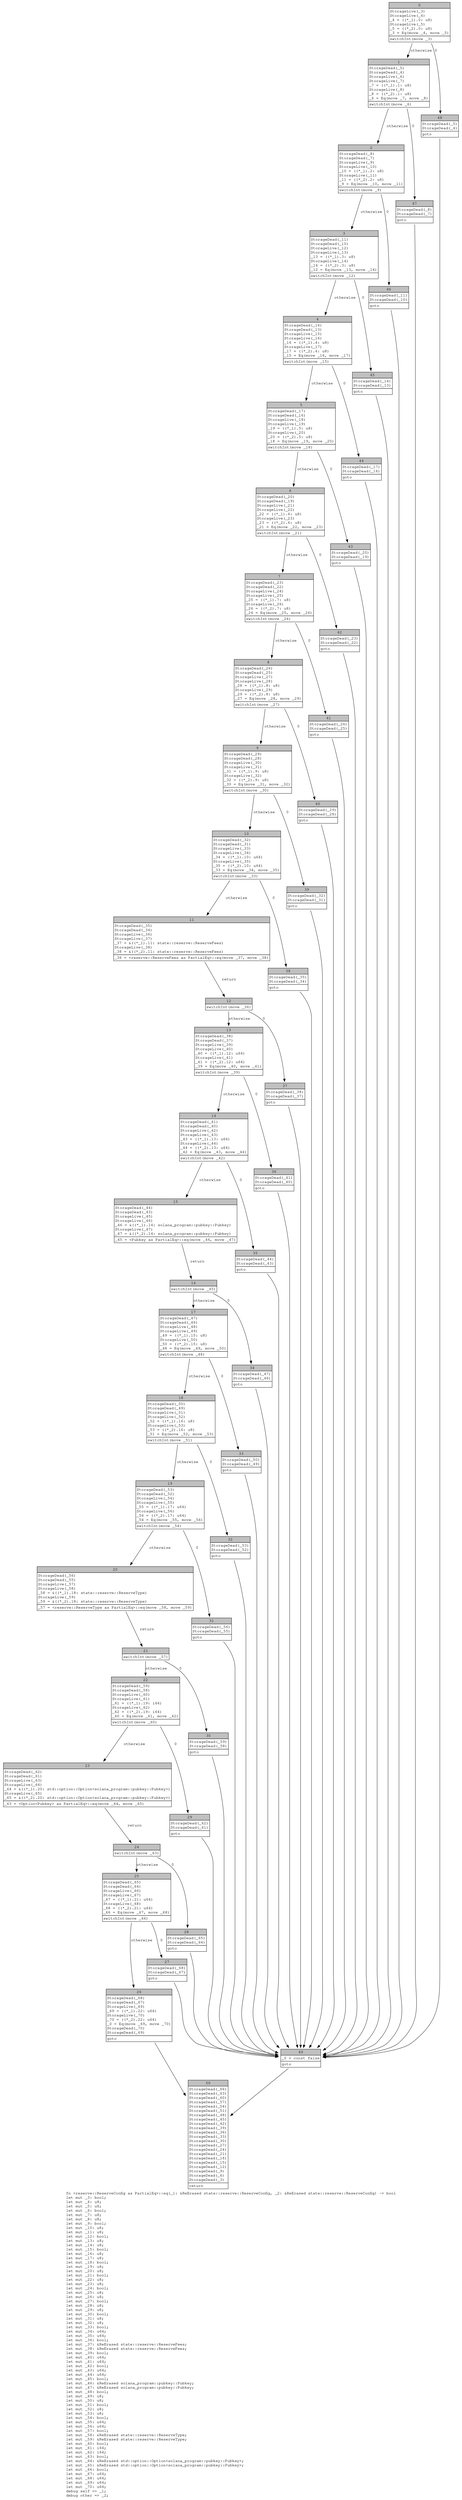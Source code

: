 digraph Mir_0_2397 {
    graph [fontname="Courier, monospace"];
    node [fontname="Courier, monospace"];
    edge [fontname="Courier, monospace"];
    label=<fn &lt;reserve::ReserveConfig as PartialEq&gt;::eq(_1: &amp;ReErased state::reserve::ReserveConfig, _2: &amp;ReErased state::reserve::ReserveConfig) -&gt; bool<br align="left"/>let mut _3: bool;<br align="left"/>let mut _4: u8;<br align="left"/>let mut _5: u8;<br align="left"/>let mut _6: bool;<br align="left"/>let mut _7: u8;<br align="left"/>let mut _8: u8;<br align="left"/>let mut _9: bool;<br align="left"/>let mut _10: u8;<br align="left"/>let mut _11: u8;<br align="left"/>let mut _12: bool;<br align="left"/>let mut _13: u8;<br align="left"/>let mut _14: u8;<br align="left"/>let mut _15: bool;<br align="left"/>let mut _16: u8;<br align="left"/>let mut _17: u8;<br align="left"/>let mut _18: bool;<br align="left"/>let mut _19: u8;<br align="left"/>let mut _20: u8;<br align="left"/>let mut _21: bool;<br align="left"/>let mut _22: u8;<br align="left"/>let mut _23: u8;<br align="left"/>let mut _24: bool;<br align="left"/>let mut _25: u8;<br align="left"/>let mut _26: u8;<br align="left"/>let mut _27: bool;<br align="left"/>let mut _28: u8;<br align="left"/>let mut _29: u8;<br align="left"/>let mut _30: bool;<br align="left"/>let mut _31: u8;<br align="left"/>let mut _32: u8;<br align="left"/>let mut _33: bool;<br align="left"/>let mut _34: u64;<br align="left"/>let mut _35: u64;<br align="left"/>let mut _36: bool;<br align="left"/>let mut _37: &amp;ReErased state::reserve::ReserveFees;<br align="left"/>let mut _38: &amp;ReErased state::reserve::ReserveFees;<br align="left"/>let mut _39: bool;<br align="left"/>let mut _40: u64;<br align="left"/>let mut _41: u64;<br align="left"/>let mut _42: bool;<br align="left"/>let mut _43: u64;<br align="left"/>let mut _44: u64;<br align="left"/>let mut _45: bool;<br align="left"/>let mut _46: &amp;ReErased solana_program::pubkey::Pubkey;<br align="left"/>let mut _47: &amp;ReErased solana_program::pubkey::Pubkey;<br align="left"/>let mut _48: bool;<br align="left"/>let mut _49: u8;<br align="left"/>let mut _50: u8;<br align="left"/>let mut _51: bool;<br align="left"/>let mut _52: u8;<br align="left"/>let mut _53: u8;<br align="left"/>let mut _54: bool;<br align="left"/>let mut _55: u64;<br align="left"/>let mut _56: u64;<br align="left"/>let mut _57: bool;<br align="left"/>let mut _58: &amp;ReErased state::reserve::ReserveType;<br align="left"/>let mut _59: &amp;ReErased state::reserve::ReserveType;<br align="left"/>let mut _60: bool;<br align="left"/>let mut _61: i64;<br align="left"/>let mut _62: i64;<br align="left"/>let mut _63: bool;<br align="left"/>let mut _64: &amp;ReErased std::option::Option&lt;solana_program::pubkey::Pubkey&gt;;<br align="left"/>let mut _65: &amp;ReErased std::option::Option&lt;solana_program::pubkey::Pubkey&gt;;<br align="left"/>let mut _66: bool;<br align="left"/>let mut _67: u64;<br align="left"/>let mut _68: u64;<br align="left"/>let mut _69: u64;<br align="left"/>let mut _70: u64;<br align="left"/>debug self =&gt; _1;<br align="left"/>debug other =&gt; _2;<br align="left"/>>;
    bb0__0_2397 [shape="none", label=<<table border="0" cellborder="1" cellspacing="0"><tr><td bgcolor="gray" align="center" colspan="1">0</td></tr><tr><td align="left" balign="left">StorageLive(_3)<br/>StorageLive(_4)<br/>_4 = ((*_1).0: u8)<br/>StorageLive(_5)<br/>_5 = ((*_2).0: u8)<br/>_3 = Eq(move _4, move _5)<br/></td></tr><tr><td align="left">switchInt(move _3)</td></tr></table>>];
    bb1__0_2397 [shape="none", label=<<table border="0" cellborder="1" cellspacing="0"><tr><td bgcolor="gray" align="center" colspan="1">1</td></tr><tr><td align="left" balign="left">StorageDead(_5)<br/>StorageDead(_4)<br/>StorageLive(_6)<br/>StorageLive(_7)<br/>_7 = ((*_1).1: u8)<br/>StorageLive(_8)<br/>_8 = ((*_2).1: u8)<br/>_6 = Eq(move _7, move _8)<br/></td></tr><tr><td align="left">switchInt(move _6)</td></tr></table>>];
    bb2__0_2397 [shape="none", label=<<table border="0" cellborder="1" cellspacing="0"><tr><td bgcolor="gray" align="center" colspan="1">2</td></tr><tr><td align="left" balign="left">StorageDead(_8)<br/>StorageDead(_7)<br/>StorageLive(_9)<br/>StorageLive(_10)<br/>_10 = ((*_1).2: u8)<br/>StorageLive(_11)<br/>_11 = ((*_2).2: u8)<br/>_9 = Eq(move _10, move _11)<br/></td></tr><tr><td align="left">switchInt(move _9)</td></tr></table>>];
    bb3__0_2397 [shape="none", label=<<table border="0" cellborder="1" cellspacing="0"><tr><td bgcolor="gray" align="center" colspan="1">3</td></tr><tr><td align="left" balign="left">StorageDead(_11)<br/>StorageDead(_10)<br/>StorageLive(_12)<br/>StorageLive(_13)<br/>_13 = ((*_1).3: u8)<br/>StorageLive(_14)<br/>_14 = ((*_2).3: u8)<br/>_12 = Eq(move _13, move _14)<br/></td></tr><tr><td align="left">switchInt(move _12)</td></tr></table>>];
    bb4__0_2397 [shape="none", label=<<table border="0" cellborder="1" cellspacing="0"><tr><td bgcolor="gray" align="center" colspan="1">4</td></tr><tr><td align="left" balign="left">StorageDead(_14)<br/>StorageDead(_13)<br/>StorageLive(_15)<br/>StorageLive(_16)<br/>_16 = ((*_1).4: u8)<br/>StorageLive(_17)<br/>_17 = ((*_2).4: u8)<br/>_15 = Eq(move _16, move _17)<br/></td></tr><tr><td align="left">switchInt(move _15)</td></tr></table>>];
    bb5__0_2397 [shape="none", label=<<table border="0" cellborder="1" cellspacing="0"><tr><td bgcolor="gray" align="center" colspan="1">5</td></tr><tr><td align="left" balign="left">StorageDead(_17)<br/>StorageDead(_16)<br/>StorageLive(_18)<br/>StorageLive(_19)<br/>_19 = ((*_1).5: u8)<br/>StorageLive(_20)<br/>_20 = ((*_2).5: u8)<br/>_18 = Eq(move _19, move _20)<br/></td></tr><tr><td align="left">switchInt(move _18)</td></tr></table>>];
    bb6__0_2397 [shape="none", label=<<table border="0" cellborder="1" cellspacing="0"><tr><td bgcolor="gray" align="center" colspan="1">6</td></tr><tr><td align="left" balign="left">StorageDead(_20)<br/>StorageDead(_19)<br/>StorageLive(_21)<br/>StorageLive(_22)<br/>_22 = ((*_1).6: u8)<br/>StorageLive(_23)<br/>_23 = ((*_2).6: u8)<br/>_21 = Eq(move _22, move _23)<br/></td></tr><tr><td align="left">switchInt(move _21)</td></tr></table>>];
    bb7__0_2397 [shape="none", label=<<table border="0" cellborder="1" cellspacing="0"><tr><td bgcolor="gray" align="center" colspan="1">7</td></tr><tr><td align="left" balign="left">StorageDead(_23)<br/>StorageDead(_22)<br/>StorageLive(_24)<br/>StorageLive(_25)<br/>_25 = ((*_1).7: u8)<br/>StorageLive(_26)<br/>_26 = ((*_2).7: u8)<br/>_24 = Eq(move _25, move _26)<br/></td></tr><tr><td align="left">switchInt(move _24)</td></tr></table>>];
    bb8__0_2397 [shape="none", label=<<table border="0" cellborder="1" cellspacing="0"><tr><td bgcolor="gray" align="center" colspan="1">8</td></tr><tr><td align="left" balign="left">StorageDead(_26)<br/>StorageDead(_25)<br/>StorageLive(_27)<br/>StorageLive(_28)<br/>_28 = ((*_1).8: u8)<br/>StorageLive(_29)<br/>_29 = ((*_2).8: u8)<br/>_27 = Eq(move _28, move _29)<br/></td></tr><tr><td align="left">switchInt(move _27)</td></tr></table>>];
    bb9__0_2397 [shape="none", label=<<table border="0" cellborder="1" cellspacing="0"><tr><td bgcolor="gray" align="center" colspan="1">9</td></tr><tr><td align="left" balign="left">StorageDead(_29)<br/>StorageDead(_28)<br/>StorageLive(_30)<br/>StorageLive(_31)<br/>_31 = ((*_1).9: u8)<br/>StorageLive(_32)<br/>_32 = ((*_2).9: u8)<br/>_30 = Eq(move _31, move _32)<br/></td></tr><tr><td align="left">switchInt(move _30)</td></tr></table>>];
    bb10__0_2397 [shape="none", label=<<table border="0" cellborder="1" cellspacing="0"><tr><td bgcolor="gray" align="center" colspan="1">10</td></tr><tr><td align="left" balign="left">StorageDead(_32)<br/>StorageDead(_31)<br/>StorageLive(_33)<br/>StorageLive(_34)<br/>_34 = ((*_1).10: u64)<br/>StorageLive(_35)<br/>_35 = ((*_2).10: u64)<br/>_33 = Eq(move _34, move _35)<br/></td></tr><tr><td align="left">switchInt(move _33)</td></tr></table>>];
    bb11__0_2397 [shape="none", label=<<table border="0" cellborder="1" cellspacing="0"><tr><td bgcolor="gray" align="center" colspan="1">11</td></tr><tr><td align="left" balign="left">StorageDead(_35)<br/>StorageDead(_34)<br/>StorageLive(_36)<br/>StorageLive(_37)<br/>_37 = &amp;((*_1).11: state::reserve::ReserveFees)<br/>StorageLive(_38)<br/>_38 = &amp;((*_2).11: state::reserve::ReserveFees)<br/></td></tr><tr><td align="left">_36 = &lt;reserve::ReserveFees as PartialEq&gt;::eq(move _37, move _38)</td></tr></table>>];
    bb12__0_2397 [shape="none", label=<<table border="0" cellborder="1" cellspacing="0"><tr><td bgcolor="gray" align="center" colspan="1">12</td></tr><tr><td align="left">switchInt(move _36)</td></tr></table>>];
    bb13__0_2397 [shape="none", label=<<table border="0" cellborder="1" cellspacing="0"><tr><td bgcolor="gray" align="center" colspan="1">13</td></tr><tr><td align="left" balign="left">StorageDead(_38)<br/>StorageDead(_37)<br/>StorageLive(_39)<br/>StorageLive(_40)<br/>_40 = ((*_1).12: u64)<br/>StorageLive(_41)<br/>_41 = ((*_2).12: u64)<br/>_39 = Eq(move _40, move _41)<br/></td></tr><tr><td align="left">switchInt(move _39)</td></tr></table>>];
    bb14__0_2397 [shape="none", label=<<table border="0" cellborder="1" cellspacing="0"><tr><td bgcolor="gray" align="center" colspan="1">14</td></tr><tr><td align="left" balign="left">StorageDead(_41)<br/>StorageDead(_40)<br/>StorageLive(_42)<br/>StorageLive(_43)<br/>_43 = ((*_1).13: u64)<br/>StorageLive(_44)<br/>_44 = ((*_2).13: u64)<br/>_42 = Eq(move _43, move _44)<br/></td></tr><tr><td align="left">switchInt(move _42)</td></tr></table>>];
    bb15__0_2397 [shape="none", label=<<table border="0" cellborder="1" cellspacing="0"><tr><td bgcolor="gray" align="center" colspan="1">15</td></tr><tr><td align="left" balign="left">StorageDead(_44)<br/>StorageDead(_43)<br/>StorageLive(_45)<br/>StorageLive(_46)<br/>_46 = &amp;((*_1).14: solana_program::pubkey::Pubkey)<br/>StorageLive(_47)<br/>_47 = &amp;((*_2).14: solana_program::pubkey::Pubkey)<br/></td></tr><tr><td align="left">_45 = &lt;Pubkey as PartialEq&gt;::eq(move _46, move _47)</td></tr></table>>];
    bb16__0_2397 [shape="none", label=<<table border="0" cellborder="1" cellspacing="0"><tr><td bgcolor="gray" align="center" colspan="1">16</td></tr><tr><td align="left">switchInt(move _45)</td></tr></table>>];
    bb17__0_2397 [shape="none", label=<<table border="0" cellborder="1" cellspacing="0"><tr><td bgcolor="gray" align="center" colspan="1">17</td></tr><tr><td align="left" balign="left">StorageDead(_47)<br/>StorageDead(_46)<br/>StorageLive(_48)<br/>StorageLive(_49)<br/>_49 = ((*_1).15: u8)<br/>StorageLive(_50)<br/>_50 = ((*_2).15: u8)<br/>_48 = Eq(move _49, move _50)<br/></td></tr><tr><td align="left">switchInt(move _48)</td></tr></table>>];
    bb18__0_2397 [shape="none", label=<<table border="0" cellborder="1" cellspacing="0"><tr><td bgcolor="gray" align="center" colspan="1">18</td></tr><tr><td align="left" balign="left">StorageDead(_50)<br/>StorageDead(_49)<br/>StorageLive(_51)<br/>StorageLive(_52)<br/>_52 = ((*_1).16: u8)<br/>StorageLive(_53)<br/>_53 = ((*_2).16: u8)<br/>_51 = Eq(move _52, move _53)<br/></td></tr><tr><td align="left">switchInt(move _51)</td></tr></table>>];
    bb19__0_2397 [shape="none", label=<<table border="0" cellborder="1" cellspacing="0"><tr><td bgcolor="gray" align="center" colspan="1">19</td></tr><tr><td align="left" balign="left">StorageDead(_53)<br/>StorageDead(_52)<br/>StorageLive(_54)<br/>StorageLive(_55)<br/>_55 = ((*_1).17: u64)<br/>StorageLive(_56)<br/>_56 = ((*_2).17: u64)<br/>_54 = Eq(move _55, move _56)<br/></td></tr><tr><td align="left">switchInt(move _54)</td></tr></table>>];
    bb20__0_2397 [shape="none", label=<<table border="0" cellborder="1" cellspacing="0"><tr><td bgcolor="gray" align="center" colspan="1">20</td></tr><tr><td align="left" balign="left">StorageDead(_56)<br/>StorageDead(_55)<br/>StorageLive(_57)<br/>StorageLive(_58)<br/>_58 = &amp;((*_1).18: state::reserve::ReserveType)<br/>StorageLive(_59)<br/>_59 = &amp;((*_2).18: state::reserve::ReserveType)<br/></td></tr><tr><td align="left">_57 = &lt;reserve::ReserveType as PartialEq&gt;::eq(move _58, move _59)</td></tr></table>>];
    bb21__0_2397 [shape="none", label=<<table border="0" cellborder="1" cellspacing="0"><tr><td bgcolor="gray" align="center" colspan="1">21</td></tr><tr><td align="left">switchInt(move _57)</td></tr></table>>];
    bb22__0_2397 [shape="none", label=<<table border="0" cellborder="1" cellspacing="0"><tr><td bgcolor="gray" align="center" colspan="1">22</td></tr><tr><td align="left" balign="left">StorageDead(_59)<br/>StorageDead(_58)<br/>StorageLive(_60)<br/>StorageLive(_61)<br/>_61 = ((*_1).19: i64)<br/>StorageLive(_62)<br/>_62 = ((*_2).19: i64)<br/>_60 = Eq(move _61, move _62)<br/></td></tr><tr><td align="left">switchInt(move _60)</td></tr></table>>];
    bb23__0_2397 [shape="none", label=<<table border="0" cellborder="1" cellspacing="0"><tr><td bgcolor="gray" align="center" colspan="1">23</td></tr><tr><td align="left" balign="left">StorageDead(_62)<br/>StorageDead(_61)<br/>StorageLive(_63)<br/>StorageLive(_64)<br/>_64 = &amp;((*_1).20: std::option::Option&lt;solana_program::pubkey::Pubkey&gt;)<br/>StorageLive(_65)<br/>_65 = &amp;((*_2).20: std::option::Option&lt;solana_program::pubkey::Pubkey&gt;)<br/></td></tr><tr><td align="left">_63 = &lt;Option&lt;Pubkey&gt; as PartialEq&gt;::eq(move _64, move _65)</td></tr></table>>];
    bb24__0_2397 [shape="none", label=<<table border="0" cellborder="1" cellspacing="0"><tr><td bgcolor="gray" align="center" colspan="1">24</td></tr><tr><td align="left">switchInt(move _63)</td></tr></table>>];
    bb25__0_2397 [shape="none", label=<<table border="0" cellborder="1" cellspacing="0"><tr><td bgcolor="gray" align="center" colspan="1">25</td></tr><tr><td align="left" balign="left">StorageDead(_65)<br/>StorageDead(_64)<br/>StorageLive(_66)<br/>StorageLive(_67)<br/>_67 = ((*_1).21: u64)<br/>StorageLive(_68)<br/>_68 = ((*_2).21: u64)<br/>_66 = Eq(move _67, move _68)<br/></td></tr><tr><td align="left">switchInt(move _66)</td></tr></table>>];
    bb26__0_2397 [shape="none", label=<<table border="0" cellborder="1" cellspacing="0"><tr><td bgcolor="gray" align="center" colspan="1">26</td></tr><tr><td align="left" balign="left">StorageDead(_68)<br/>StorageDead(_67)<br/>StorageLive(_69)<br/>_69 = ((*_1).22: u64)<br/>StorageLive(_70)<br/>_70 = ((*_2).22: u64)<br/>_0 = Eq(move _69, move _70)<br/>StorageDead(_70)<br/>StorageDead(_69)<br/></td></tr><tr><td align="left">goto</td></tr></table>>];
    bb27__0_2397 [shape="none", label=<<table border="0" cellborder="1" cellspacing="0"><tr><td bgcolor="gray" align="center" colspan="1">27</td></tr><tr><td align="left" balign="left">StorageDead(_68)<br/>StorageDead(_67)<br/></td></tr><tr><td align="left">goto</td></tr></table>>];
    bb28__0_2397 [shape="none", label=<<table border="0" cellborder="1" cellspacing="0"><tr><td bgcolor="gray" align="center" colspan="1">28</td></tr><tr><td align="left" balign="left">StorageDead(_65)<br/>StorageDead(_64)<br/></td></tr><tr><td align="left">goto</td></tr></table>>];
    bb29__0_2397 [shape="none", label=<<table border="0" cellborder="1" cellspacing="0"><tr><td bgcolor="gray" align="center" colspan="1">29</td></tr><tr><td align="left" balign="left">StorageDead(_62)<br/>StorageDead(_61)<br/></td></tr><tr><td align="left">goto</td></tr></table>>];
    bb30__0_2397 [shape="none", label=<<table border="0" cellborder="1" cellspacing="0"><tr><td bgcolor="gray" align="center" colspan="1">30</td></tr><tr><td align="left" balign="left">StorageDead(_59)<br/>StorageDead(_58)<br/></td></tr><tr><td align="left">goto</td></tr></table>>];
    bb31__0_2397 [shape="none", label=<<table border="0" cellborder="1" cellspacing="0"><tr><td bgcolor="gray" align="center" colspan="1">31</td></tr><tr><td align="left" balign="left">StorageDead(_56)<br/>StorageDead(_55)<br/></td></tr><tr><td align="left">goto</td></tr></table>>];
    bb32__0_2397 [shape="none", label=<<table border="0" cellborder="1" cellspacing="0"><tr><td bgcolor="gray" align="center" colspan="1">32</td></tr><tr><td align="left" balign="left">StorageDead(_53)<br/>StorageDead(_52)<br/></td></tr><tr><td align="left">goto</td></tr></table>>];
    bb33__0_2397 [shape="none", label=<<table border="0" cellborder="1" cellspacing="0"><tr><td bgcolor="gray" align="center" colspan="1">33</td></tr><tr><td align="left" balign="left">StorageDead(_50)<br/>StorageDead(_49)<br/></td></tr><tr><td align="left">goto</td></tr></table>>];
    bb34__0_2397 [shape="none", label=<<table border="0" cellborder="1" cellspacing="0"><tr><td bgcolor="gray" align="center" colspan="1">34</td></tr><tr><td align="left" balign="left">StorageDead(_47)<br/>StorageDead(_46)<br/></td></tr><tr><td align="left">goto</td></tr></table>>];
    bb35__0_2397 [shape="none", label=<<table border="0" cellborder="1" cellspacing="0"><tr><td bgcolor="gray" align="center" colspan="1">35</td></tr><tr><td align="left" balign="left">StorageDead(_44)<br/>StorageDead(_43)<br/></td></tr><tr><td align="left">goto</td></tr></table>>];
    bb36__0_2397 [shape="none", label=<<table border="0" cellborder="1" cellspacing="0"><tr><td bgcolor="gray" align="center" colspan="1">36</td></tr><tr><td align="left" balign="left">StorageDead(_41)<br/>StorageDead(_40)<br/></td></tr><tr><td align="left">goto</td></tr></table>>];
    bb37__0_2397 [shape="none", label=<<table border="0" cellborder="1" cellspacing="0"><tr><td bgcolor="gray" align="center" colspan="1">37</td></tr><tr><td align="left" balign="left">StorageDead(_38)<br/>StorageDead(_37)<br/></td></tr><tr><td align="left">goto</td></tr></table>>];
    bb38__0_2397 [shape="none", label=<<table border="0" cellborder="1" cellspacing="0"><tr><td bgcolor="gray" align="center" colspan="1">38</td></tr><tr><td align="left" balign="left">StorageDead(_35)<br/>StorageDead(_34)<br/></td></tr><tr><td align="left">goto</td></tr></table>>];
    bb39__0_2397 [shape="none", label=<<table border="0" cellborder="1" cellspacing="0"><tr><td bgcolor="gray" align="center" colspan="1">39</td></tr><tr><td align="left" balign="left">StorageDead(_32)<br/>StorageDead(_31)<br/></td></tr><tr><td align="left">goto</td></tr></table>>];
    bb40__0_2397 [shape="none", label=<<table border="0" cellborder="1" cellspacing="0"><tr><td bgcolor="gray" align="center" colspan="1">40</td></tr><tr><td align="left" balign="left">StorageDead(_29)<br/>StorageDead(_28)<br/></td></tr><tr><td align="left">goto</td></tr></table>>];
    bb41__0_2397 [shape="none", label=<<table border="0" cellborder="1" cellspacing="0"><tr><td bgcolor="gray" align="center" colspan="1">41</td></tr><tr><td align="left" balign="left">StorageDead(_26)<br/>StorageDead(_25)<br/></td></tr><tr><td align="left">goto</td></tr></table>>];
    bb42__0_2397 [shape="none", label=<<table border="0" cellborder="1" cellspacing="0"><tr><td bgcolor="gray" align="center" colspan="1">42</td></tr><tr><td align="left" balign="left">StorageDead(_23)<br/>StorageDead(_22)<br/></td></tr><tr><td align="left">goto</td></tr></table>>];
    bb43__0_2397 [shape="none", label=<<table border="0" cellborder="1" cellspacing="0"><tr><td bgcolor="gray" align="center" colspan="1">43</td></tr><tr><td align="left" balign="left">StorageDead(_20)<br/>StorageDead(_19)<br/></td></tr><tr><td align="left">goto</td></tr></table>>];
    bb44__0_2397 [shape="none", label=<<table border="0" cellborder="1" cellspacing="0"><tr><td bgcolor="gray" align="center" colspan="1">44</td></tr><tr><td align="left" balign="left">StorageDead(_17)<br/>StorageDead(_16)<br/></td></tr><tr><td align="left">goto</td></tr></table>>];
    bb45__0_2397 [shape="none", label=<<table border="0" cellborder="1" cellspacing="0"><tr><td bgcolor="gray" align="center" colspan="1">45</td></tr><tr><td align="left" balign="left">StorageDead(_14)<br/>StorageDead(_13)<br/></td></tr><tr><td align="left">goto</td></tr></table>>];
    bb46__0_2397 [shape="none", label=<<table border="0" cellborder="1" cellspacing="0"><tr><td bgcolor="gray" align="center" colspan="1">46</td></tr><tr><td align="left" balign="left">StorageDead(_11)<br/>StorageDead(_10)<br/></td></tr><tr><td align="left">goto</td></tr></table>>];
    bb47__0_2397 [shape="none", label=<<table border="0" cellborder="1" cellspacing="0"><tr><td bgcolor="gray" align="center" colspan="1">47</td></tr><tr><td align="left" balign="left">StorageDead(_8)<br/>StorageDead(_7)<br/></td></tr><tr><td align="left">goto</td></tr></table>>];
    bb48__0_2397 [shape="none", label=<<table border="0" cellborder="1" cellspacing="0"><tr><td bgcolor="gray" align="center" colspan="1">48</td></tr><tr><td align="left" balign="left">StorageDead(_5)<br/>StorageDead(_4)<br/></td></tr><tr><td align="left">goto</td></tr></table>>];
    bb49__0_2397 [shape="none", label=<<table border="0" cellborder="1" cellspacing="0"><tr><td bgcolor="gray" align="center" colspan="1">49</td></tr><tr><td align="left" balign="left">_0 = const false<br/></td></tr><tr><td align="left">goto</td></tr></table>>];
    bb50__0_2397 [shape="none", label=<<table border="0" cellborder="1" cellspacing="0"><tr><td bgcolor="gray" align="center" colspan="1">50</td></tr><tr><td align="left" balign="left">StorageDead(_66)<br/>StorageDead(_63)<br/>StorageDead(_60)<br/>StorageDead(_57)<br/>StorageDead(_54)<br/>StorageDead(_51)<br/>StorageDead(_48)<br/>StorageDead(_45)<br/>StorageDead(_42)<br/>StorageDead(_39)<br/>StorageDead(_36)<br/>StorageDead(_33)<br/>StorageDead(_30)<br/>StorageDead(_27)<br/>StorageDead(_24)<br/>StorageDead(_21)<br/>StorageDead(_18)<br/>StorageDead(_15)<br/>StorageDead(_12)<br/>StorageDead(_9)<br/>StorageDead(_6)<br/>StorageDead(_3)<br/></td></tr><tr><td align="left">return</td></tr></table>>];
    bb0__0_2397 -> bb48__0_2397 [label="0"];
    bb0__0_2397 -> bb1__0_2397 [label="otherwise"];
    bb1__0_2397 -> bb47__0_2397 [label="0"];
    bb1__0_2397 -> bb2__0_2397 [label="otherwise"];
    bb2__0_2397 -> bb46__0_2397 [label="0"];
    bb2__0_2397 -> bb3__0_2397 [label="otherwise"];
    bb3__0_2397 -> bb45__0_2397 [label="0"];
    bb3__0_2397 -> bb4__0_2397 [label="otherwise"];
    bb4__0_2397 -> bb44__0_2397 [label="0"];
    bb4__0_2397 -> bb5__0_2397 [label="otherwise"];
    bb5__0_2397 -> bb43__0_2397 [label="0"];
    bb5__0_2397 -> bb6__0_2397 [label="otherwise"];
    bb6__0_2397 -> bb42__0_2397 [label="0"];
    bb6__0_2397 -> bb7__0_2397 [label="otherwise"];
    bb7__0_2397 -> bb41__0_2397 [label="0"];
    bb7__0_2397 -> bb8__0_2397 [label="otherwise"];
    bb8__0_2397 -> bb40__0_2397 [label="0"];
    bb8__0_2397 -> bb9__0_2397 [label="otherwise"];
    bb9__0_2397 -> bb39__0_2397 [label="0"];
    bb9__0_2397 -> bb10__0_2397 [label="otherwise"];
    bb10__0_2397 -> bb38__0_2397 [label="0"];
    bb10__0_2397 -> bb11__0_2397 [label="otherwise"];
    bb11__0_2397 -> bb12__0_2397 [label="return"];
    bb12__0_2397 -> bb37__0_2397 [label="0"];
    bb12__0_2397 -> bb13__0_2397 [label="otherwise"];
    bb13__0_2397 -> bb36__0_2397 [label="0"];
    bb13__0_2397 -> bb14__0_2397 [label="otherwise"];
    bb14__0_2397 -> bb35__0_2397 [label="0"];
    bb14__0_2397 -> bb15__0_2397 [label="otherwise"];
    bb15__0_2397 -> bb16__0_2397 [label="return"];
    bb16__0_2397 -> bb34__0_2397 [label="0"];
    bb16__0_2397 -> bb17__0_2397 [label="otherwise"];
    bb17__0_2397 -> bb33__0_2397 [label="0"];
    bb17__0_2397 -> bb18__0_2397 [label="otherwise"];
    bb18__0_2397 -> bb32__0_2397 [label="0"];
    bb18__0_2397 -> bb19__0_2397 [label="otherwise"];
    bb19__0_2397 -> bb31__0_2397 [label="0"];
    bb19__0_2397 -> bb20__0_2397 [label="otherwise"];
    bb20__0_2397 -> bb21__0_2397 [label="return"];
    bb21__0_2397 -> bb30__0_2397 [label="0"];
    bb21__0_2397 -> bb22__0_2397 [label="otherwise"];
    bb22__0_2397 -> bb29__0_2397 [label="0"];
    bb22__0_2397 -> bb23__0_2397 [label="otherwise"];
    bb23__0_2397 -> bb24__0_2397 [label="return"];
    bb24__0_2397 -> bb28__0_2397 [label="0"];
    bb24__0_2397 -> bb25__0_2397 [label="otherwise"];
    bb25__0_2397 -> bb27__0_2397 [label="0"];
    bb25__0_2397 -> bb26__0_2397 [label="otherwise"];
    bb26__0_2397 -> bb50__0_2397 [label=""];
    bb27__0_2397 -> bb49__0_2397 [label=""];
    bb28__0_2397 -> bb49__0_2397 [label=""];
    bb29__0_2397 -> bb49__0_2397 [label=""];
    bb30__0_2397 -> bb49__0_2397 [label=""];
    bb31__0_2397 -> bb49__0_2397 [label=""];
    bb32__0_2397 -> bb49__0_2397 [label=""];
    bb33__0_2397 -> bb49__0_2397 [label=""];
    bb34__0_2397 -> bb49__0_2397 [label=""];
    bb35__0_2397 -> bb49__0_2397 [label=""];
    bb36__0_2397 -> bb49__0_2397 [label=""];
    bb37__0_2397 -> bb49__0_2397 [label=""];
    bb38__0_2397 -> bb49__0_2397 [label=""];
    bb39__0_2397 -> bb49__0_2397 [label=""];
    bb40__0_2397 -> bb49__0_2397 [label=""];
    bb41__0_2397 -> bb49__0_2397 [label=""];
    bb42__0_2397 -> bb49__0_2397 [label=""];
    bb43__0_2397 -> bb49__0_2397 [label=""];
    bb44__0_2397 -> bb49__0_2397 [label=""];
    bb45__0_2397 -> bb49__0_2397 [label=""];
    bb46__0_2397 -> bb49__0_2397 [label=""];
    bb47__0_2397 -> bb49__0_2397 [label=""];
    bb48__0_2397 -> bb49__0_2397 [label=""];
    bb49__0_2397 -> bb50__0_2397 [label=""];
}
